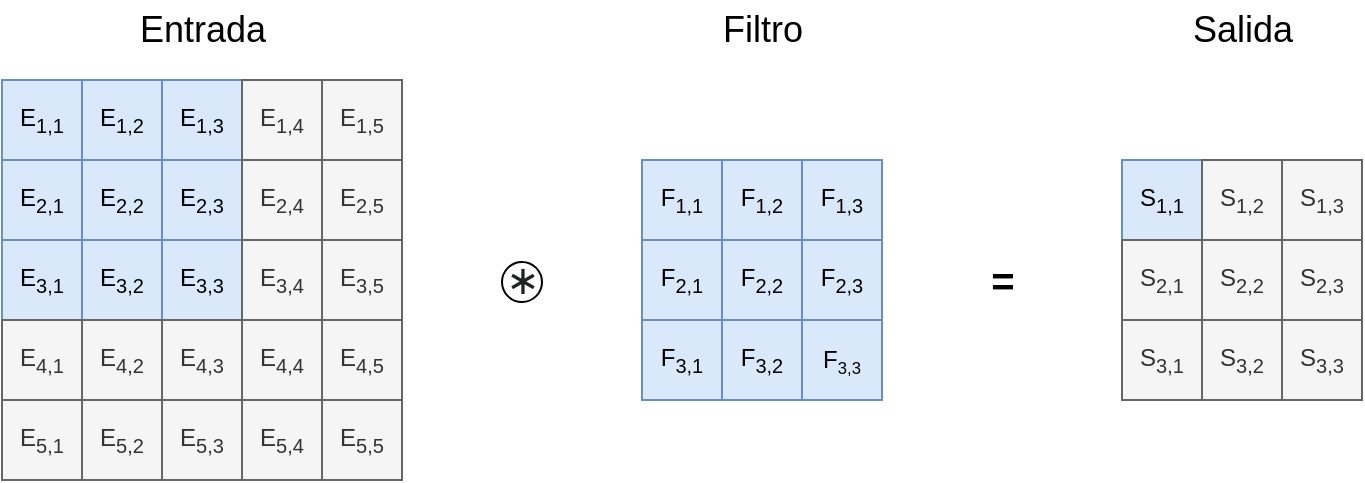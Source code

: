 <mxfile version="14.5.1" type="device"><diagram id="LcbVF79D-iKiyJ87sDRH" name="Página-1"><mxGraphModel dx="1125" dy="703" grid="1" gridSize="10" guides="1" tooltips="1" connect="1" arrows="1" fold="1" page="1" pageScale="1" pageWidth="1169" pageHeight="827" math="0" shadow="0"><root><mxCell id="0"/><mxCell id="1" parent="0"/><mxCell id="8yEpKU22Gd1OUUexr0lD-1" value="E&lt;sub&gt;1,1&lt;/sub&gt;" style="whiteSpace=wrap;html=1;aspect=fixed;fillColor=#dae8fc;strokeColor=#6c8ebf;" vertex="1" parent="1"><mxGeometry x="280" y="200" width="40" height="40" as="geometry"/></mxCell><mxCell id="8yEpKU22Gd1OUUexr0lD-2" value="E&lt;sub&gt;1,2&lt;/sub&gt;" style="whiteSpace=wrap;html=1;aspect=fixed;fillColor=#dae8fc;strokeColor=#6c8ebf;" vertex="1" parent="1"><mxGeometry x="320" y="200" width="40" height="40" as="geometry"/></mxCell><mxCell id="8yEpKU22Gd1OUUexr0lD-3" value="E&lt;sub&gt;1,3&lt;/sub&gt;" style="whiteSpace=wrap;html=1;aspect=fixed;fillColor=#dae8fc;strokeColor=#6c8ebf;" vertex="1" parent="1"><mxGeometry x="360" y="200" width="40" height="40" as="geometry"/></mxCell><mxCell id="8yEpKU22Gd1OUUexr0lD-4" value="E&lt;sub&gt;1,4&lt;/sub&gt;" style="whiteSpace=wrap;html=1;aspect=fixed;fillColor=#f5f5f5;strokeColor=#666666;fontColor=#333333;" vertex="1" parent="1"><mxGeometry x="400" y="200" width="40" height="40" as="geometry"/></mxCell><mxCell id="8yEpKU22Gd1OUUexr0lD-5" value="E&lt;sub&gt;1,5&lt;/sub&gt;" style="whiteSpace=wrap;html=1;aspect=fixed;fillColor=#f5f5f5;strokeColor=#666666;fontColor=#333333;" vertex="1" parent="1"><mxGeometry x="440" y="200" width="40" height="40" as="geometry"/></mxCell><mxCell id="8yEpKU22Gd1OUUexr0lD-7" value="E&lt;sub&gt;2,1&lt;/sub&gt;" style="whiteSpace=wrap;html=1;aspect=fixed;fillColor=#dae8fc;strokeColor=#6c8ebf;" vertex="1" parent="1"><mxGeometry x="280" y="240" width="40" height="40" as="geometry"/></mxCell><mxCell id="8yEpKU22Gd1OUUexr0lD-8" value="E&lt;sub&gt;2,2&lt;/sub&gt;" style="whiteSpace=wrap;html=1;aspect=fixed;fillColor=#dae8fc;strokeColor=#6c8ebf;" vertex="1" parent="1"><mxGeometry x="320" y="240" width="40" height="40" as="geometry"/></mxCell><mxCell id="8yEpKU22Gd1OUUexr0lD-9" value="E&lt;sub&gt;2,3&lt;/sub&gt;" style="whiteSpace=wrap;html=1;aspect=fixed;fillColor=#dae8fc;strokeColor=#6c8ebf;" vertex="1" parent="1"><mxGeometry x="360" y="240" width="40" height="40" as="geometry"/></mxCell><mxCell id="8yEpKU22Gd1OUUexr0lD-10" value="E&lt;sub&gt;2,4&lt;/sub&gt;" style="whiteSpace=wrap;html=1;aspect=fixed;fillColor=#f5f5f5;strokeColor=#666666;fontColor=#333333;" vertex="1" parent="1"><mxGeometry x="400" y="240" width="40" height="40" as="geometry"/></mxCell><mxCell id="8yEpKU22Gd1OUUexr0lD-11" value="E&lt;sub&gt;2,5&lt;/sub&gt;" style="whiteSpace=wrap;html=1;aspect=fixed;fillColor=#f5f5f5;strokeColor=#666666;fontColor=#333333;" vertex="1" parent="1"><mxGeometry x="440" y="240" width="40" height="40" as="geometry"/></mxCell><mxCell id="8yEpKU22Gd1OUUexr0lD-12" value="E&lt;sub&gt;3,1&lt;/sub&gt;" style="whiteSpace=wrap;html=1;aspect=fixed;fillColor=#dae8fc;strokeColor=#6c8ebf;" vertex="1" parent="1"><mxGeometry x="280" y="280" width="40" height="40" as="geometry"/></mxCell><mxCell id="8yEpKU22Gd1OUUexr0lD-13" value="E&lt;sub&gt;3,2&lt;/sub&gt;" style="whiteSpace=wrap;html=1;aspect=fixed;fillColor=#dae8fc;strokeColor=#6c8ebf;" vertex="1" parent="1"><mxGeometry x="320" y="280" width="40" height="40" as="geometry"/></mxCell><mxCell id="8yEpKU22Gd1OUUexr0lD-14" value="E&lt;sub&gt;3,3&lt;/sub&gt;" style="whiteSpace=wrap;html=1;aspect=fixed;fillColor=#dae8fc;strokeColor=#6c8ebf;" vertex="1" parent="1"><mxGeometry x="360" y="280" width="40" height="40" as="geometry"/></mxCell><mxCell id="8yEpKU22Gd1OUUexr0lD-15" value="E&lt;sub&gt;3,4&lt;/sub&gt;" style="whiteSpace=wrap;html=1;aspect=fixed;fillColor=#f5f5f5;strokeColor=#666666;fontColor=#333333;" vertex="1" parent="1"><mxGeometry x="400" y="280" width="40" height="40" as="geometry"/></mxCell><mxCell id="8yEpKU22Gd1OUUexr0lD-16" value="E&lt;sub&gt;3,5&lt;/sub&gt;" style="whiteSpace=wrap;html=1;aspect=fixed;fillColor=#f5f5f5;strokeColor=#666666;fontColor=#333333;" vertex="1" parent="1"><mxGeometry x="440" y="280" width="40" height="40" as="geometry"/></mxCell><mxCell id="8yEpKU22Gd1OUUexr0lD-17" value="E&lt;sub&gt;4,1&lt;/sub&gt;" style="whiteSpace=wrap;html=1;aspect=fixed;fillColor=#f5f5f5;strokeColor=#666666;fontColor=#333333;" vertex="1" parent="1"><mxGeometry x="280" y="320" width="40" height="40" as="geometry"/></mxCell><mxCell id="8yEpKU22Gd1OUUexr0lD-18" value="E&lt;sub&gt;4,2&lt;/sub&gt;" style="whiteSpace=wrap;html=1;aspect=fixed;fillColor=#f5f5f5;strokeColor=#666666;fontColor=#333333;" vertex="1" parent="1"><mxGeometry x="320" y="320" width="40" height="40" as="geometry"/></mxCell><mxCell id="8yEpKU22Gd1OUUexr0lD-19" value="E&lt;sub&gt;4,3&lt;/sub&gt;" style="whiteSpace=wrap;html=1;aspect=fixed;fillColor=#f5f5f5;strokeColor=#666666;fontColor=#333333;" vertex="1" parent="1"><mxGeometry x="360" y="320" width="40" height="40" as="geometry"/></mxCell><mxCell id="8yEpKU22Gd1OUUexr0lD-20" value="E&lt;sub&gt;4,4&lt;/sub&gt;" style="whiteSpace=wrap;html=1;aspect=fixed;fillColor=#f5f5f5;strokeColor=#666666;fontColor=#333333;" vertex="1" parent="1"><mxGeometry x="400" y="320" width="40" height="40" as="geometry"/></mxCell><mxCell id="8yEpKU22Gd1OUUexr0lD-21" value="E&lt;sub&gt;4,5&lt;/sub&gt;" style="whiteSpace=wrap;html=1;aspect=fixed;fillColor=#f5f5f5;strokeColor=#666666;fontColor=#333333;" vertex="1" parent="1"><mxGeometry x="440" y="320" width="40" height="40" as="geometry"/></mxCell><mxCell id="8yEpKU22Gd1OUUexr0lD-22" value="E&lt;sub&gt;5,1&lt;/sub&gt;" style="whiteSpace=wrap;html=1;aspect=fixed;fillColor=#f5f5f5;strokeColor=#666666;fontColor=#333333;" vertex="1" parent="1"><mxGeometry x="280" y="360" width="40" height="40" as="geometry"/></mxCell><mxCell id="8yEpKU22Gd1OUUexr0lD-23" value="E&lt;sub&gt;5,2&lt;/sub&gt;" style="whiteSpace=wrap;html=1;aspect=fixed;fillColor=#f5f5f5;strokeColor=#666666;fontColor=#333333;" vertex="1" parent="1"><mxGeometry x="320" y="360" width="40" height="40" as="geometry"/></mxCell><mxCell id="8yEpKU22Gd1OUUexr0lD-24" value="E&lt;sub&gt;5,3&lt;/sub&gt;" style="whiteSpace=wrap;html=1;aspect=fixed;fillColor=#f5f5f5;strokeColor=#666666;fontColor=#333333;" vertex="1" parent="1"><mxGeometry x="360" y="360" width="40" height="40" as="geometry"/></mxCell><mxCell id="8yEpKU22Gd1OUUexr0lD-25" value="E&lt;sub&gt;5,4&lt;/sub&gt;" style="whiteSpace=wrap;html=1;aspect=fixed;fillColor=#f5f5f5;strokeColor=#666666;fontColor=#333333;" vertex="1" parent="1"><mxGeometry x="400" y="360" width="40" height="40" as="geometry"/></mxCell><mxCell id="8yEpKU22Gd1OUUexr0lD-26" value="E&lt;sub&gt;5,5&lt;/sub&gt;" style="whiteSpace=wrap;html=1;aspect=fixed;fillColor=#f5f5f5;strokeColor=#666666;fontColor=#333333;" vertex="1" parent="1"><mxGeometry x="440" y="360" width="40" height="40" as="geometry"/></mxCell><mxCell id="8yEpKU22Gd1OUUexr0lD-27" value="F&lt;sub&gt;1,1&lt;/sub&gt;" style="whiteSpace=wrap;html=1;aspect=fixed;fillColor=#dae8fc;strokeColor=#6c8ebf;" vertex="1" parent="1"><mxGeometry x="600" y="240" width="40" height="40" as="geometry"/></mxCell><mxCell id="8yEpKU22Gd1OUUexr0lD-28" value="F&lt;sub&gt;1,2&lt;/sub&gt;" style="whiteSpace=wrap;html=1;aspect=fixed;fillColor=#dae8fc;strokeColor=#6c8ebf;" vertex="1" parent="1"><mxGeometry x="640" y="240" width="40" height="40" as="geometry"/></mxCell><mxCell id="8yEpKU22Gd1OUUexr0lD-29" value="F&lt;sub&gt;1,3&lt;/sub&gt;" style="whiteSpace=wrap;html=1;aspect=fixed;fillColor=#dae8fc;strokeColor=#6c8ebf;" vertex="1" parent="1"><mxGeometry x="680" y="240" width="40" height="40" as="geometry"/></mxCell><mxCell id="8yEpKU22Gd1OUUexr0lD-30" value="F&lt;sub&gt;2,1&lt;/sub&gt;" style="whiteSpace=wrap;html=1;aspect=fixed;fillColor=#dae8fc;strokeColor=#6c8ebf;" vertex="1" parent="1"><mxGeometry x="600" y="280" width="40" height="40" as="geometry"/></mxCell><mxCell id="8yEpKU22Gd1OUUexr0lD-31" value="F&lt;sub&gt;2,2&lt;/sub&gt;" style="whiteSpace=wrap;html=1;aspect=fixed;fillColor=#dae8fc;strokeColor=#6c8ebf;" vertex="1" parent="1"><mxGeometry x="640" y="280" width="40" height="40" as="geometry"/></mxCell><mxCell id="8yEpKU22Gd1OUUexr0lD-32" value="F&lt;sub&gt;2,3&lt;/sub&gt;" style="whiteSpace=wrap;html=1;aspect=fixed;fillColor=#dae8fc;strokeColor=#6c8ebf;" vertex="1" parent="1"><mxGeometry x="680" y="280" width="40" height="40" as="geometry"/></mxCell><mxCell id="8yEpKU22Gd1OUUexr0lD-33" value="F&lt;sub&gt;3,1&lt;/sub&gt;" style="whiteSpace=wrap;html=1;aspect=fixed;fillColor=#dae8fc;strokeColor=#6c8ebf;" vertex="1" parent="1"><mxGeometry x="600" y="320" width="40" height="40" as="geometry"/></mxCell><mxCell id="8yEpKU22Gd1OUUexr0lD-34" value="F&lt;sub&gt;3,2&lt;/sub&gt;" style="whiteSpace=wrap;html=1;aspect=fixed;fillColor=#dae8fc;strokeColor=#6c8ebf;" vertex="1" parent="1"><mxGeometry x="640" y="320" width="40" height="40" as="geometry"/></mxCell><mxCell id="8yEpKU22Gd1OUUexr0lD-35" value="F&lt;span style=&quot;font-size: 10px&quot;&gt;&lt;sub&gt;3,3&lt;/sub&gt;&lt;/span&gt;" style="whiteSpace=wrap;html=1;aspect=fixed;fillColor=#dae8fc;strokeColor=#6c8ebf;" vertex="1" parent="1"><mxGeometry x="680" y="320" width="40" height="40" as="geometry"/></mxCell><mxCell id="8yEpKU22Gd1OUUexr0lD-36" value="S&lt;sub&gt;1,1&lt;/sub&gt;" style="whiteSpace=wrap;html=1;aspect=fixed;fillColor=#dae8fc;strokeColor=#6c8ebf;" vertex="1" parent="1"><mxGeometry x="840" y="240" width="40" height="40" as="geometry"/></mxCell><mxCell id="8yEpKU22Gd1OUUexr0lD-37" value="S&lt;sub&gt;1,2&lt;/sub&gt;" style="whiteSpace=wrap;html=1;aspect=fixed;fillColor=#f5f5f5;strokeColor=#666666;fontColor=#333333;" vertex="1" parent="1"><mxGeometry x="880" y="240" width="40" height="40" as="geometry"/></mxCell><mxCell id="8yEpKU22Gd1OUUexr0lD-38" value="S&lt;sub&gt;1,3&lt;/sub&gt;" style="whiteSpace=wrap;html=1;aspect=fixed;fillColor=#f5f5f5;strokeColor=#666666;fontColor=#333333;" vertex="1" parent="1"><mxGeometry x="920" y="240" width="40" height="40" as="geometry"/></mxCell><mxCell id="8yEpKU22Gd1OUUexr0lD-39" value="S&lt;sub&gt;2,1&lt;/sub&gt;" style="whiteSpace=wrap;html=1;aspect=fixed;fillColor=#f5f5f5;strokeColor=#666666;fontColor=#333333;" vertex="1" parent="1"><mxGeometry x="840" y="280" width="40" height="40" as="geometry"/></mxCell><mxCell id="8yEpKU22Gd1OUUexr0lD-40" value="S&lt;sub&gt;2,2&lt;/sub&gt;" style="whiteSpace=wrap;html=1;aspect=fixed;fillColor=#f5f5f5;strokeColor=#666666;fontColor=#333333;" vertex="1" parent="1"><mxGeometry x="880" y="280" width="40" height="40" as="geometry"/></mxCell><mxCell id="8yEpKU22Gd1OUUexr0lD-41" value="S&lt;sub&gt;2,3&lt;/sub&gt;" style="whiteSpace=wrap;html=1;aspect=fixed;fillColor=#f5f5f5;strokeColor=#666666;fontColor=#333333;" vertex="1" parent="1"><mxGeometry x="920" y="280" width="40" height="40" as="geometry"/></mxCell><mxCell id="8yEpKU22Gd1OUUexr0lD-42" value="S&lt;sub&gt;3,1&lt;/sub&gt;" style="whiteSpace=wrap;html=1;aspect=fixed;fillColor=#f5f5f5;strokeColor=#666666;fontColor=#333333;" vertex="1" parent="1"><mxGeometry x="840" y="320" width="40" height="40" as="geometry"/></mxCell><mxCell id="8yEpKU22Gd1OUUexr0lD-43" value="S&lt;sub&gt;3,2&lt;/sub&gt;" style="whiteSpace=wrap;html=1;aspect=fixed;fillColor=#f5f5f5;strokeColor=#666666;fontColor=#333333;" vertex="1" parent="1"><mxGeometry x="880" y="320" width="40" height="40" as="geometry"/></mxCell><mxCell id="8yEpKU22Gd1OUUexr0lD-44" value="S&lt;sub&gt;3,3&lt;/sub&gt;" style="whiteSpace=wrap;html=1;aspect=fixed;fillColor=#f5f5f5;strokeColor=#666666;fontColor=#333333;" vertex="1" parent="1"><mxGeometry x="920" y="320" width="40" height="40" as="geometry"/></mxCell><mxCell id="8yEpKU22Gd1OUUexr0lD-45" value="Salida" style="text;html=1;align=center;verticalAlign=middle;resizable=0;points=[];autosize=1;fontSize=18;" vertex="1" parent="1"><mxGeometry x="865" y="160" width="70" height="30" as="geometry"/></mxCell><mxCell id="8yEpKU22Gd1OUUexr0lD-46" value="Filtro" style="text;html=1;align=center;verticalAlign=middle;resizable=0;points=[];autosize=1;fontSize=18;" vertex="1" parent="1"><mxGeometry x="630" y="160" width="60" height="30" as="geometry"/></mxCell><mxCell id="8yEpKU22Gd1OUUexr0lD-47" value="Entrada" style="text;html=1;align=center;verticalAlign=middle;resizable=0;points=[];autosize=1;fontSize=18;" vertex="1" parent="1"><mxGeometry x="340" y="160" width="80" height="30" as="geometry"/></mxCell><mxCell id="8yEpKU22Gd1OUUexr0lD-48" value="" style="ellipse;whiteSpace=wrap;html=1;aspect=fixed;" vertex="1" parent="1"><mxGeometry x="530" y="291" width="20" height="20" as="geometry"/></mxCell><mxCell id="8yEpKU22Gd1OUUexr0lD-49" value="&lt;span style=&quot;color: rgb(32 , 33 , 34) ; font-family: &amp;#34;helvetica&amp;#34; ; font-size: 20px&quot;&gt;∗&lt;/span&gt;" style="text;html=1;align=center;verticalAlign=middle;resizable=0;points=[];autosize=1;fontSize=12;" vertex="1" parent="1"><mxGeometry x="524.5" y="289" width="30" height="20" as="geometry"/></mxCell><mxCell id="8yEpKU22Gd1OUUexr0lD-50" value="=" style="text;html=1;align=center;verticalAlign=middle;resizable=0;points=[];autosize=1;fontSize=20;fontStyle=1" vertex="1" parent="1"><mxGeometry x="765" y="285" width="30" height="30" as="geometry"/></mxCell></root></mxGraphModel></diagram></mxfile>